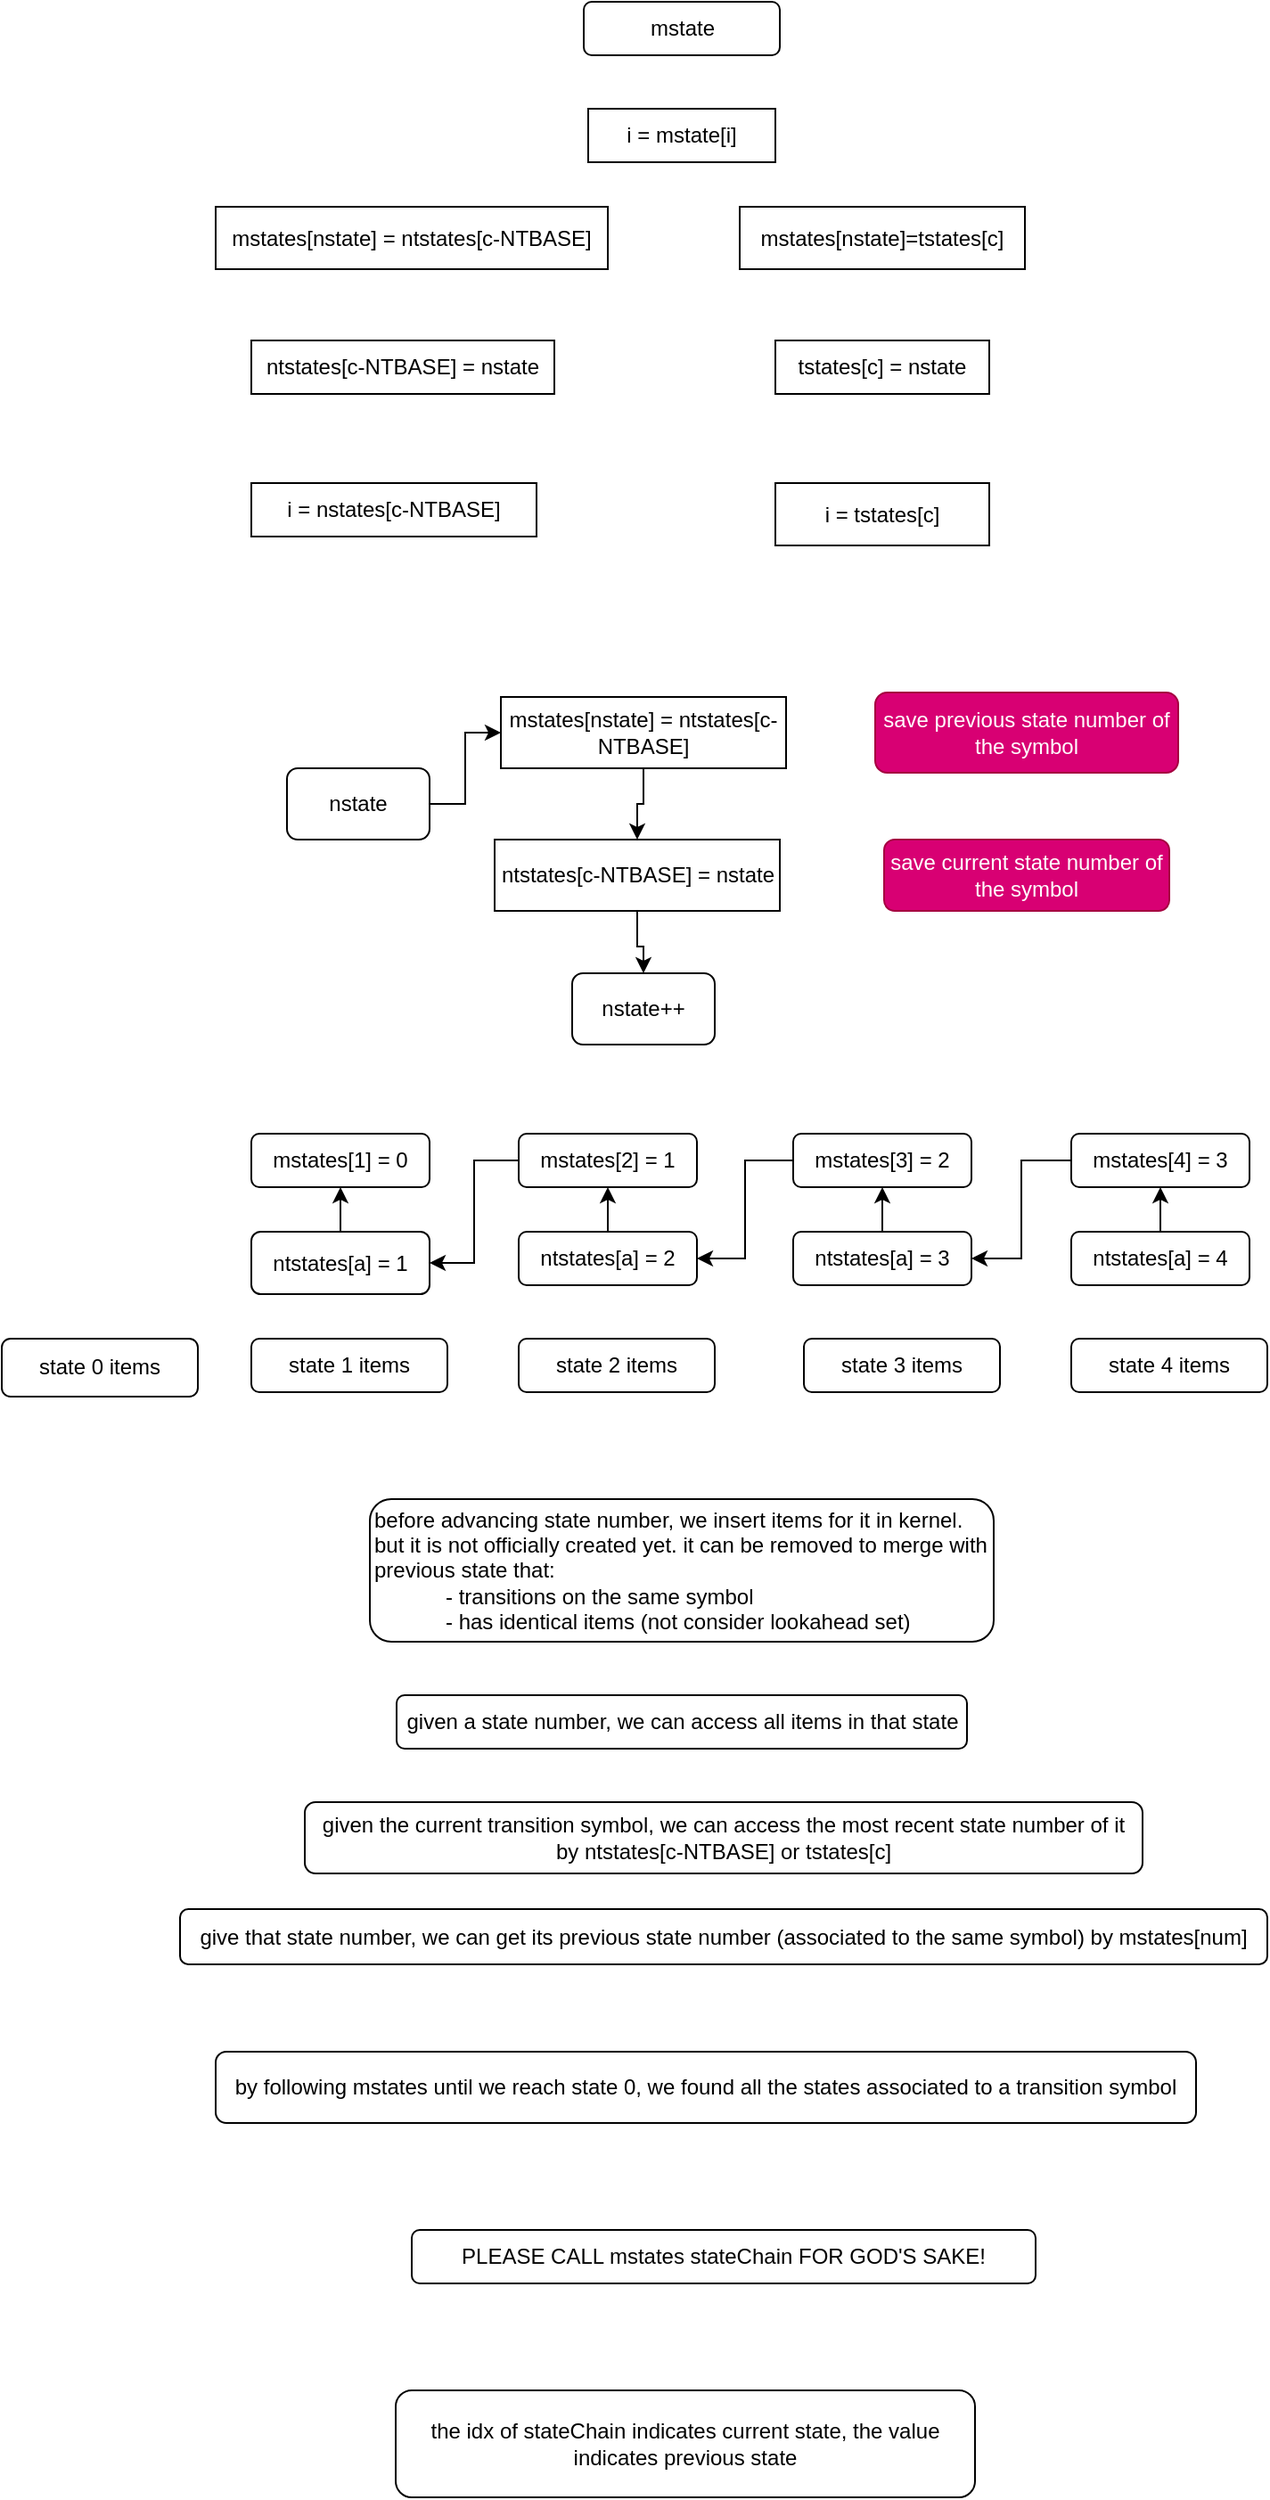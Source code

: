 <mxfile version="24.0.3" type="device">
  <diagram name="Trang-1" id="XAlrAXkY7nWxciisoCUU">
    <mxGraphModel dx="1060" dy="591" grid="1" gridSize="10" guides="1" tooltips="1" connect="1" arrows="1" fold="1" page="1" pageScale="1" pageWidth="827" pageHeight="1169" math="0" shadow="0">
      <root>
        <mxCell id="0" />
        <mxCell id="1" parent="0" />
        <mxCell id="ojFUXAwLOPV4ucomHzMM-1" value="mstate" style="rounded=1;whiteSpace=wrap;html=1;" vertex="1" parent="1">
          <mxGeometry x="356.5" y="40" width="110" height="30" as="geometry" />
        </mxCell>
        <mxCell id="ojFUXAwLOPV4ucomHzMM-2" value="i = mstate[i]" style="rounded=0;whiteSpace=wrap;html=1;" vertex="1" parent="1">
          <mxGeometry x="359" y="100" width="105" height="30" as="geometry" />
        </mxCell>
        <mxCell id="ojFUXAwLOPV4ucomHzMM-3" value="mstates[nstate] = ntstates[c-NTBASE]" style="rounded=0;whiteSpace=wrap;html=1;" vertex="1" parent="1">
          <mxGeometry x="150" y="155" width="220" height="35" as="geometry" />
        </mxCell>
        <mxCell id="ojFUXAwLOPV4ucomHzMM-5" value="mstates[nstate]=tstates[c]" style="rounded=0;whiteSpace=wrap;html=1;" vertex="1" parent="1">
          <mxGeometry x="444" y="155" width="160" height="35" as="geometry" />
        </mxCell>
        <mxCell id="ojFUXAwLOPV4ucomHzMM-6" value="i = nstates[c-NTBASE]" style="rounded=0;whiteSpace=wrap;html=1;" vertex="1" parent="1">
          <mxGeometry x="170" y="310" width="160" height="30" as="geometry" />
        </mxCell>
        <mxCell id="ojFUXAwLOPV4ucomHzMM-7" value="ntstates[c-NTBASE] = nstate" style="rounded=0;whiteSpace=wrap;html=1;" vertex="1" parent="1">
          <mxGeometry x="170" y="230" width="170" height="30" as="geometry" />
        </mxCell>
        <mxCell id="ojFUXAwLOPV4ucomHzMM-8" value="i = tstates[c]" style="rounded=0;whiteSpace=wrap;html=1;" vertex="1" parent="1">
          <mxGeometry x="464" y="310" width="120" height="35" as="geometry" />
        </mxCell>
        <mxCell id="ojFUXAwLOPV4ucomHzMM-9" value="tstates[c] = nstate" style="rounded=0;whiteSpace=wrap;html=1;" vertex="1" parent="1">
          <mxGeometry x="464" y="230" width="120" height="30" as="geometry" />
        </mxCell>
        <mxCell id="ojFUXAwLOPV4ucomHzMM-15" style="edgeStyle=orthogonalEdgeStyle;rounded=0;orthogonalLoop=1;jettySize=auto;html=1;entryX=0;entryY=0.5;entryDx=0;entryDy=0;" edge="1" parent="1" source="ojFUXAwLOPV4ucomHzMM-11" target="ojFUXAwLOPV4ucomHzMM-13">
          <mxGeometry relative="1" as="geometry" />
        </mxCell>
        <mxCell id="ojFUXAwLOPV4ucomHzMM-11" value="nstate" style="rounded=1;whiteSpace=wrap;html=1;" vertex="1" parent="1">
          <mxGeometry x="190" y="470" width="80" height="40" as="geometry" />
        </mxCell>
        <mxCell id="ojFUXAwLOPV4ucomHzMM-12" value="nstate++" style="rounded=1;whiteSpace=wrap;html=1;" vertex="1" parent="1">
          <mxGeometry x="350" y="585" width="80" height="40" as="geometry" />
        </mxCell>
        <mxCell id="ojFUXAwLOPV4ucomHzMM-19" style="edgeStyle=orthogonalEdgeStyle;rounded=0;orthogonalLoop=1;jettySize=auto;html=1;" edge="1" parent="1" source="ojFUXAwLOPV4ucomHzMM-13" target="ojFUXAwLOPV4ucomHzMM-14">
          <mxGeometry relative="1" as="geometry" />
        </mxCell>
        <mxCell id="ojFUXAwLOPV4ucomHzMM-13" value="mstates[nstate] = ntstates[c-NTBASE]" style="rounded=0;whiteSpace=wrap;html=1;" vertex="1" parent="1">
          <mxGeometry x="310" y="430" width="160" height="40" as="geometry" />
        </mxCell>
        <mxCell id="ojFUXAwLOPV4ucomHzMM-18" style="edgeStyle=orthogonalEdgeStyle;rounded=0;orthogonalLoop=1;jettySize=auto;html=1;entryX=0.5;entryY=0;entryDx=0;entryDy=0;" edge="1" parent="1" source="ojFUXAwLOPV4ucomHzMM-14" target="ojFUXAwLOPV4ucomHzMM-12">
          <mxGeometry relative="1" as="geometry" />
        </mxCell>
        <mxCell id="ojFUXAwLOPV4ucomHzMM-14" value="ntstates[c-NTBASE] = nstate" style="rounded=0;whiteSpace=wrap;html=1;" vertex="1" parent="1">
          <mxGeometry x="306.5" y="510" width="160" height="40" as="geometry" />
        </mxCell>
        <mxCell id="ojFUXAwLOPV4ucomHzMM-20" value="save previous state number of the symbol" style="rounded=1;whiteSpace=wrap;html=1;fillColor=#d80073;fontColor=#ffffff;strokeColor=#A50040;" vertex="1" parent="1">
          <mxGeometry x="520" y="427.5" width="170" height="45" as="geometry" />
        </mxCell>
        <mxCell id="ojFUXAwLOPV4ucomHzMM-21" value="save current state number of the symbol" style="rounded=1;whiteSpace=wrap;html=1;fillColor=#d80073;fontColor=#ffffff;strokeColor=#A50040;" vertex="1" parent="1">
          <mxGeometry x="525" y="510" width="160" height="40" as="geometry" />
        </mxCell>
        <mxCell id="ojFUXAwLOPV4ucomHzMM-35" style="edgeStyle=orthogonalEdgeStyle;rounded=0;orthogonalLoop=1;jettySize=auto;html=1;entryX=0.5;entryY=1;entryDx=0;entryDy=0;" edge="1" parent="1" source="ojFUXAwLOPV4ucomHzMM-22" target="ojFUXAwLOPV4ucomHzMM-23">
          <mxGeometry relative="1" as="geometry" />
        </mxCell>
        <mxCell id="ojFUXAwLOPV4ucomHzMM-22" value="ntstates[a] = 1" style="rounded=1;whiteSpace=wrap;html=1;" vertex="1" parent="1">
          <mxGeometry x="170" y="730" width="100" height="35" as="geometry" />
        </mxCell>
        <mxCell id="ojFUXAwLOPV4ucomHzMM-23" value="mstates[1] = 0" style="rounded=1;whiteSpace=wrap;html=1;" vertex="1" parent="1">
          <mxGeometry x="170" y="675" width="100" height="30" as="geometry" />
        </mxCell>
        <mxCell id="ojFUXAwLOPV4ucomHzMM-33" style="edgeStyle=orthogonalEdgeStyle;rounded=0;orthogonalLoop=1;jettySize=auto;html=1;entryX=0.5;entryY=1;entryDx=0;entryDy=0;" edge="1" parent="1" source="ojFUXAwLOPV4ucomHzMM-25" target="ojFUXAwLOPV4ucomHzMM-26">
          <mxGeometry relative="1" as="geometry" />
        </mxCell>
        <mxCell id="ojFUXAwLOPV4ucomHzMM-25" value="ntstates[a] = 2" style="rounded=1;whiteSpace=wrap;html=1;" vertex="1" parent="1">
          <mxGeometry x="320" y="730" width="100" height="30" as="geometry" />
        </mxCell>
        <mxCell id="ojFUXAwLOPV4ucomHzMM-34" style="edgeStyle=orthogonalEdgeStyle;rounded=0;orthogonalLoop=1;jettySize=auto;html=1;entryX=1;entryY=0.5;entryDx=0;entryDy=0;" edge="1" parent="1" source="ojFUXAwLOPV4ucomHzMM-26" target="ojFUXAwLOPV4ucomHzMM-22">
          <mxGeometry relative="1" as="geometry" />
        </mxCell>
        <mxCell id="ojFUXAwLOPV4ucomHzMM-26" value="mstates[2] = 1" style="rounded=1;whiteSpace=wrap;html=1;" vertex="1" parent="1">
          <mxGeometry x="320" y="675" width="100" height="30" as="geometry" />
        </mxCell>
        <mxCell id="ojFUXAwLOPV4ucomHzMM-32" style="edgeStyle=orthogonalEdgeStyle;rounded=0;orthogonalLoop=1;jettySize=auto;html=1;entryX=1;entryY=0.5;entryDx=0;entryDy=0;" edge="1" parent="1" source="ojFUXAwLOPV4ucomHzMM-27" target="ojFUXAwLOPV4ucomHzMM-25">
          <mxGeometry relative="1" as="geometry" />
        </mxCell>
        <mxCell id="ojFUXAwLOPV4ucomHzMM-27" value="mstates[3] = 2" style="rounded=1;whiteSpace=wrap;html=1;" vertex="1" parent="1">
          <mxGeometry x="474" y="675" width="100" height="30" as="geometry" />
        </mxCell>
        <mxCell id="ojFUXAwLOPV4ucomHzMM-31" style="edgeStyle=orthogonalEdgeStyle;rounded=0;orthogonalLoop=1;jettySize=auto;html=1;entryX=0.5;entryY=1;entryDx=0;entryDy=0;" edge="1" parent="1" source="ojFUXAwLOPV4ucomHzMM-28" target="ojFUXAwLOPV4ucomHzMM-27">
          <mxGeometry relative="1" as="geometry" />
        </mxCell>
        <mxCell id="ojFUXAwLOPV4ucomHzMM-28" value="ntstates[a] = 3" style="rounded=1;whiteSpace=wrap;html=1;" vertex="1" parent="1">
          <mxGeometry x="474" y="730" width="100" height="30" as="geometry" />
        </mxCell>
        <mxCell id="ojFUXAwLOPV4ucomHzMM-38" style="edgeStyle=orthogonalEdgeStyle;rounded=0;orthogonalLoop=1;jettySize=auto;html=1;entryX=1;entryY=0.5;entryDx=0;entryDy=0;" edge="1" parent="1" source="ojFUXAwLOPV4ucomHzMM-29" target="ojFUXAwLOPV4ucomHzMM-28">
          <mxGeometry relative="1" as="geometry" />
        </mxCell>
        <mxCell id="ojFUXAwLOPV4ucomHzMM-29" value="mstates[4] = 3" style="rounded=1;whiteSpace=wrap;html=1;" vertex="1" parent="1">
          <mxGeometry x="630" y="675" width="100" height="30" as="geometry" />
        </mxCell>
        <mxCell id="ojFUXAwLOPV4ucomHzMM-37" style="edgeStyle=orthogonalEdgeStyle;rounded=0;orthogonalLoop=1;jettySize=auto;html=1;entryX=0.5;entryY=1;entryDx=0;entryDy=0;" edge="1" parent="1" source="ojFUXAwLOPV4ucomHzMM-30" target="ojFUXAwLOPV4ucomHzMM-29">
          <mxGeometry relative="1" as="geometry" />
        </mxCell>
        <mxCell id="ojFUXAwLOPV4ucomHzMM-30" value="ntstates[a] = 4" style="rounded=1;whiteSpace=wrap;html=1;" vertex="1" parent="1">
          <mxGeometry x="630" y="730" width="100" height="30" as="geometry" />
        </mxCell>
        <mxCell id="ojFUXAwLOPV4ucomHzMM-39" value="state 1 items" style="rounded=1;whiteSpace=wrap;html=1;" vertex="1" parent="1">
          <mxGeometry x="170" y="790" width="110" height="30" as="geometry" />
        </mxCell>
        <mxCell id="ojFUXAwLOPV4ucomHzMM-40" value="state 0 items" style="rounded=1;whiteSpace=wrap;html=1;" vertex="1" parent="1">
          <mxGeometry x="30" y="790" width="110" height="32.5" as="geometry" />
        </mxCell>
        <mxCell id="ojFUXAwLOPV4ucomHzMM-41" value="state 2 items" style="rounded=1;whiteSpace=wrap;html=1;" vertex="1" parent="1">
          <mxGeometry x="320" y="790" width="110" height="30" as="geometry" />
        </mxCell>
        <mxCell id="ojFUXAwLOPV4ucomHzMM-42" value="state 3 items" style="rounded=1;whiteSpace=wrap;html=1;" vertex="1" parent="1">
          <mxGeometry x="480" y="790" width="110" height="30" as="geometry" />
        </mxCell>
        <mxCell id="ojFUXAwLOPV4ucomHzMM-43" value="state 4 items" style="rounded=1;whiteSpace=wrap;html=1;" vertex="1" parent="1">
          <mxGeometry x="630" y="790" width="110" height="30" as="geometry" />
        </mxCell>
        <mxCell id="ojFUXAwLOPV4ucomHzMM-44" value="given a state number, we can access all items in that state" style="rounded=1;whiteSpace=wrap;html=1;" vertex="1" parent="1">
          <mxGeometry x="251.5" y="990" width="320" height="30" as="geometry" />
        </mxCell>
        <mxCell id="ojFUXAwLOPV4ucomHzMM-45" value="before advancing state number, we insert items for it in kernel. but it is not officially created yet. it can be removed to merge with previous state that:&lt;br&gt;&lt;blockquote data-darkreader-inline-border-left=&quot;&quot; data-darkreader-inline-border-bottom=&quot;&quot; data-darkreader-inline-border-right=&quot;&quot; data-darkreader-inline-border-top=&quot;&quot; style=&quot;margin: 0px 0px 0px 40px; border: none; padding: 0px; --darkreader-inline-border-top: initial; --darkreader-inline-border-right: initial; --darkreader-inline-border-bottom: initial; --darkreader-inline-border-left: initial;&quot;&gt;- transitions on the same symbol&lt;div&gt;- has identical items (not consider lookahead set)&lt;/div&gt;&lt;/blockquote&gt;" style="rounded=1;whiteSpace=wrap;html=1;align=left;" vertex="1" parent="1">
          <mxGeometry x="236.5" y="880" width="350" height="80" as="geometry" />
        </mxCell>
        <mxCell id="ojFUXAwLOPV4ucomHzMM-46" value="given the current transition symbol, we can access the most recent state number of it&lt;div&gt;by ntstates[c-NTBASE] or tstates[c]&lt;/div&gt;" style="rounded=1;whiteSpace=wrap;html=1;" vertex="1" parent="1">
          <mxGeometry x="200" y="1050" width="470" height="40" as="geometry" />
        </mxCell>
        <mxCell id="ojFUXAwLOPV4ucomHzMM-47" value="give that state number, we can get its previous state number (associated to the same symbol) by mstates[num]" style="rounded=1;whiteSpace=wrap;html=1;" vertex="1" parent="1">
          <mxGeometry x="130" y="1110" width="610" height="31" as="geometry" />
        </mxCell>
        <mxCell id="ojFUXAwLOPV4ucomHzMM-48" value="by following mstates until we reach state 0, we found all the states associated to a transition symbol" style="rounded=1;whiteSpace=wrap;html=1;" vertex="1" parent="1">
          <mxGeometry x="150" y="1190" width="550" height="40" as="geometry" />
        </mxCell>
        <mxCell id="ojFUXAwLOPV4ucomHzMM-49" value="PLEASE CALL mstates stateChain FOR GOD&#39;S SAKE!" style="rounded=1;whiteSpace=wrap;html=1;" vertex="1" parent="1">
          <mxGeometry x="260" y="1290" width="350" height="30" as="geometry" />
        </mxCell>
        <mxCell id="ojFUXAwLOPV4ucomHzMM-50" value="the idx of stateChain indicates current state, the value indicates previous state" style="rounded=1;whiteSpace=wrap;html=1;" vertex="1" parent="1">
          <mxGeometry x="251" y="1380" width="325" height="60" as="geometry" />
        </mxCell>
      </root>
    </mxGraphModel>
  </diagram>
</mxfile>
